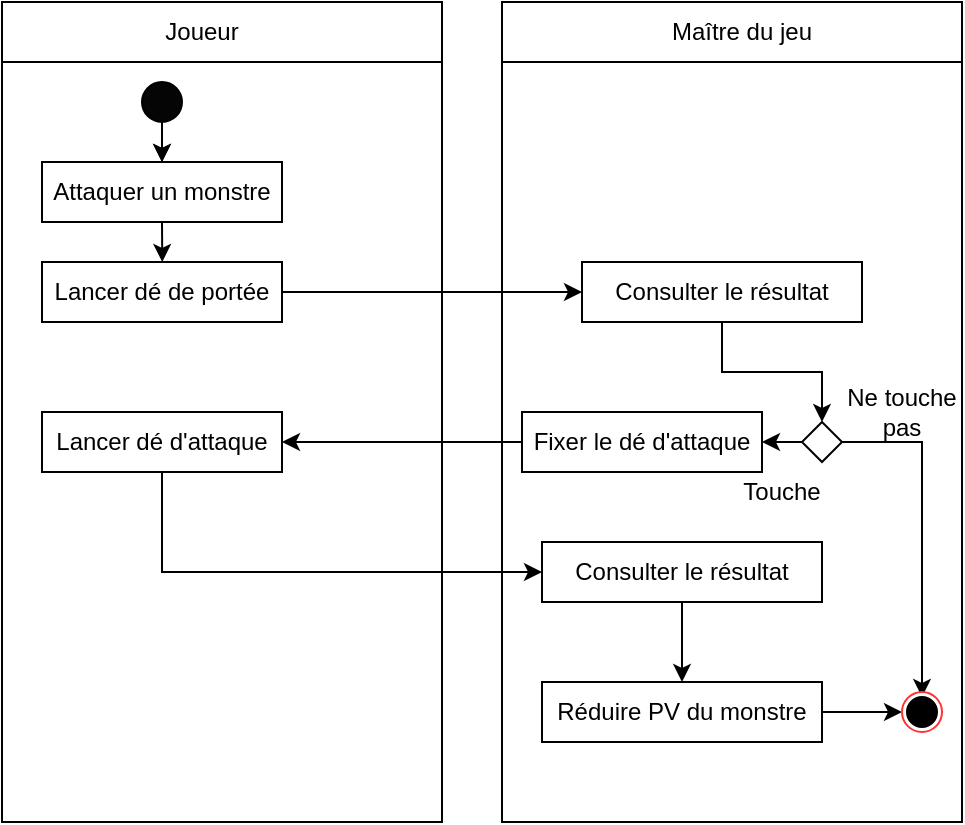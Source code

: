 <mxfile version="15.5.4" type="gitlab">
  <diagram id="prtHgNgQTEPvFCAcTncT" name="Page-1">
    <mxGraphModel dx="782" dy="392" grid="1" gridSize="10" guides="1" tooltips="1" connect="1" arrows="1" fold="1" page="1" pageScale="1" pageWidth="827" pageHeight="1169" math="0" shadow="0">
      <root>
        <mxCell id="0" />
        <mxCell id="1" parent="0" />
        <mxCell id="dNxyNK7c78bLwvsdeMH5-20" value="" style="swimlane;html=1;startSize=30;horizontal=0;direction=south;" parent="1" vertex="1">
          <mxGeometry x="100" y="20" width="220" height="410" as="geometry" />
        </mxCell>
        <mxCell id="dNxyNK7c78bLwvsdeMH5-25" value="" style="edgeStyle=orthogonalEdgeStyle;rounded=0;orthogonalLoop=1;jettySize=auto;html=1;" parent="dNxyNK7c78bLwvsdeMH5-20" source="dNxyNK7c78bLwvsdeMH5-23" target="dNxyNK7c78bLwvsdeMH5-24" edge="1">
          <mxGeometry relative="1" as="geometry" />
        </mxCell>
        <mxCell id="J39Onw61LdUo2yiXsuy2-3" value="" style="edgeStyle=orthogonalEdgeStyle;rounded=0;orthogonalLoop=1;jettySize=auto;html=1;" parent="dNxyNK7c78bLwvsdeMH5-20" source="dNxyNK7c78bLwvsdeMH5-23" target="dNxyNK7c78bLwvsdeMH5-24" edge="1">
          <mxGeometry relative="1" as="geometry" />
        </mxCell>
        <mxCell id="dNxyNK7c78bLwvsdeMH5-23" value="" style="ellipse;whiteSpace=wrap;html=1;fillColor=#050505;" parent="dNxyNK7c78bLwvsdeMH5-20" vertex="1">
          <mxGeometry x="70" y="40" width="20" height="20" as="geometry" />
        </mxCell>
        <mxCell id="dNxyNK7c78bLwvsdeMH5-24" value="Attaquer un monstre" style="rounded=0;whiteSpace=wrap;html=1;fontFamily=Helvetica;fontSize=12;fontColor=#000000;align=center;" parent="dNxyNK7c78bLwvsdeMH5-20" vertex="1">
          <mxGeometry x="20" y="80" width="120" height="30" as="geometry" />
        </mxCell>
        <mxCell id="J39Onw61LdUo2yiXsuy2-11" value="Lancer dé de portée" style="rounded=0;whiteSpace=wrap;html=1;fontFamily=Helvetica;fontSize=12;fontColor=#000000;align=center;" parent="dNxyNK7c78bLwvsdeMH5-20" vertex="1">
          <mxGeometry x="20" y="130" width="120" height="30" as="geometry" />
        </mxCell>
        <mxCell id="J39Onw61LdUo2yiXsuy2-37" value="Joueur" style="text;html=1;strokeColor=none;fillColor=none;align=center;verticalAlign=middle;whiteSpace=wrap;rounded=0;" parent="dNxyNK7c78bLwvsdeMH5-20" vertex="1">
          <mxGeometry x="70" width="60" height="30" as="geometry" />
        </mxCell>
        <mxCell id="J39Onw61LdUo2yiXsuy2-58" value="Lancer dé d&#39;attaque" style="rounded=0;whiteSpace=wrap;html=1;fontFamily=Helvetica;fontSize=12;fontColor=#000000;align=center;" parent="dNxyNK7c78bLwvsdeMH5-20" vertex="1">
          <mxGeometry x="20" y="205" width="120" height="30" as="geometry" />
        </mxCell>
        <mxCell id="dNxyNK7c78bLwvsdeMH5-21" value="" style="swimlane;html=1;startSize=30;horizontal=0;direction=south;" parent="1" vertex="1">
          <mxGeometry x="350" y="20" width="230" height="410" as="geometry" />
        </mxCell>
        <mxCell id="J39Onw61LdUo2yiXsuy2-46" style="edgeStyle=orthogonalEdgeStyle;rounded=0;orthogonalLoop=1;jettySize=auto;html=1;exitX=0.5;exitY=1;exitDx=0;exitDy=0;entryX=0.5;entryY=0;entryDx=0;entryDy=0;strokeColor=default;" parent="dNxyNK7c78bLwvsdeMH5-21" source="dNxyNK7c78bLwvsdeMH5-26" target="dNxyNK7c78bLwvsdeMH5-28" edge="1">
          <mxGeometry relative="1" as="geometry" />
        </mxCell>
        <mxCell id="dNxyNK7c78bLwvsdeMH5-26" value="Consulter le résultat" style="rounded=0;whiteSpace=wrap;html=1;fontFamily=Helvetica;fontSize=12;fontColor=#000000;align=center;" parent="dNxyNK7c78bLwvsdeMH5-21" vertex="1">
          <mxGeometry x="40" y="130" width="140" height="30" as="geometry" />
        </mxCell>
        <mxCell id="J39Onw61LdUo2yiXsuy2-36" value="Ne touche pas" style="text;html=1;strokeColor=none;fillColor=none;align=center;verticalAlign=middle;whiteSpace=wrap;rounded=0;" parent="dNxyNK7c78bLwvsdeMH5-21" vertex="1">
          <mxGeometry x="170" y="190" width="60" height="30" as="geometry" />
        </mxCell>
        <mxCell id="J39Onw61LdUo2yiXsuy2-38" value="Maître du jeu" style="text;html=1;strokeColor=none;fillColor=none;align=center;verticalAlign=middle;whiteSpace=wrap;rounded=0;" parent="dNxyNK7c78bLwvsdeMH5-21" vertex="1">
          <mxGeometry x="80" width="80" height="30" as="geometry" />
        </mxCell>
        <mxCell id="J39Onw61LdUo2yiXsuy2-57" style="edgeStyle=orthogonalEdgeStyle;rounded=0;orthogonalLoop=1;jettySize=auto;html=1;exitX=0;exitY=0.5;exitDx=0;exitDy=0;entryX=1;entryY=0.5;entryDx=0;entryDy=0;strokeColor=default;" parent="dNxyNK7c78bLwvsdeMH5-21" source="dNxyNK7c78bLwvsdeMH5-28" target="J39Onw61LdUo2yiXsuy2-56" edge="1">
          <mxGeometry relative="1" as="geometry" />
        </mxCell>
        <mxCell id="mxRCCnYf_BBBWKZCkCyF-1" style="edgeStyle=orthogonalEdgeStyle;rounded=0;orthogonalLoop=1;jettySize=auto;html=1;entryX=0.5;entryY=0;entryDx=0;entryDy=0;" edge="1" parent="dNxyNK7c78bLwvsdeMH5-21" source="dNxyNK7c78bLwvsdeMH5-28" target="6XzFexAjI2Mnx5qQz2K5-2">
          <mxGeometry relative="1" as="geometry" />
        </mxCell>
        <mxCell id="dNxyNK7c78bLwvsdeMH5-28" value="" style="rhombus;whiteSpace=wrap;html=1;fontFamily=Helvetica;fontSize=12;fontColor=#000000;align=center;" parent="dNxyNK7c78bLwvsdeMH5-21" vertex="1">
          <mxGeometry x="150" y="210" width="20" height="20" as="geometry" />
        </mxCell>
        <mxCell id="J39Onw61LdUo2yiXsuy2-56" value="Fixer le dé d&#39;attaque" style="rounded=0;whiteSpace=wrap;html=1;fontFamily=Helvetica;fontSize=12;fontColor=#000000;align=center;" parent="dNxyNK7c78bLwvsdeMH5-21" vertex="1">
          <mxGeometry x="10" y="205" width="120" height="30" as="geometry" />
        </mxCell>
        <mxCell id="AuIjOvwgTR6ZOv5ghJeT-15" style="edgeStyle=orthogonalEdgeStyle;rounded=0;orthogonalLoop=1;jettySize=auto;html=1;exitX=0.5;exitY=1;exitDx=0;exitDy=0;entryX=0.5;entryY=0;entryDx=0;entryDy=0;" parent="dNxyNK7c78bLwvsdeMH5-21" source="AuIjOvwgTR6ZOv5ghJeT-1" target="AuIjOvwgTR6ZOv5ghJeT-14" edge="1">
          <mxGeometry relative="1" as="geometry" />
        </mxCell>
        <mxCell id="AuIjOvwgTR6ZOv5ghJeT-1" value="Consulter le résultat" style="rounded=0;whiteSpace=wrap;html=1;fontFamily=Helvetica;fontSize=12;fontColor=#000000;align=center;" parent="dNxyNK7c78bLwvsdeMH5-21" vertex="1">
          <mxGeometry x="20" y="270" width="140" height="30" as="geometry" />
        </mxCell>
        <mxCell id="AuIjOvwgTR6ZOv5ghJeT-30" style="edgeStyle=orthogonalEdgeStyle;rounded=0;orthogonalLoop=1;jettySize=auto;html=1;exitX=1;exitY=0.5;exitDx=0;exitDy=0;entryX=0;entryY=0.5;entryDx=0;entryDy=0;" parent="dNxyNK7c78bLwvsdeMH5-21" source="AuIjOvwgTR6ZOv5ghJeT-14" target="AuIjOvwgTR6ZOv5ghJeT-29" edge="1">
          <mxGeometry relative="1" as="geometry" />
        </mxCell>
        <mxCell id="AuIjOvwgTR6ZOv5ghJeT-14" value="Réduire PV du monstre" style="rounded=0;whiteSpace=wrap;html=1;fontFamily=Helvetica;fontSize=12;fontColor=#000000;align=center;" parent="dNxyNK7c78bLwvsdeMH5-21" vertex="1">
          <mxGeometry x="20" y="340" width="140" height="30" as="geometry" />
        </mxCell>
        <mxCell id="AuIjOvwgTR6ZOv5ghJeT-29" value="" style="ellipse;whiteSpace=wrap;html=1;strokeColor=#FF3333;" parent="dNxyNK7c78bLwvsdeMH5-21" vertex="1">
          <mxGeometry x="200" y="345" width="20" height="20" as="geometry" />
        </mxCell>
        <mxCell id="AuIjOvwgTR6ZOv5ghJeT-31" value="Touche" style="text;html=1;strokeColor=none;fillColor=none;align=center;verticalAlign=middle;whiteSpace=wrap;rounded=0;" parent="dNxyNK7c78bLwvsdeMH5-21" vertex="1">
          <mxGeometry x="110" y="230" width="60" height="30" as="geometry" />
        </mxCell>
        <mxCell id="6XzFexAjI2Mnx5qQz2K5-2" value="" style="ellipse;whiteSpace=wrap;html=1;aspect=fixed;strokeColor=#000000;fillColor=#000000;" parent="dNxyNK7c78bLwvsdeMH5-21" vertex="1">
          <mxGeometry x="202.5" y="347.5" width="15" height="15" as="geometry" />
        </mxCell>
        <mxCell id="J39Onw61LdUo2yiXsuy2-5" style="edgeStyle=orthogonalEdgeStyle;rounded=0;orthogonalLoop=1;jettySize=auto;html=1;exitX=0.5;exitY=1;exitDx=0;exitDy=0;" parent="1" source="dNxyNK7c78bLwvsdeMH5-24" edge="1">
          <mxGeometry relative="1" as="geometry">
            <mxPoint x="180.143" y="150" as="targetPoint" />
          </mxGeometry>
        </mxCell>
        <mxCell id="J39Onw61LdUo2yiXsuy2-59" style="edgeStyle=orthogonalEdgeStyle;rounded=0;orthogonalLoop=1;jettySize=auto;html=1;exitX=0;exitY=0.5;exitDx=0;exitDy=0;entryX=1;entryY=0.5;entryDx=0;entryDy=0;strokeColor=default;" parent="1" source="J39Onw61LdUo2yiXsuy2-56" target="J39Onw61LdUo2yiXsuy2-58" edge="1">
          <mxGeometry relative="1" as="geometry" />
        </mxCell>
        <mxCell id="AuIjOvwgTR6ZOv5ghJeT-2" style="edgeStyle=orthogonalEdgeStyle;rounded=0;orthogonalLoop=1;jettySize=auto;html=1;exitX=0.5;exitY=1;exitDx=0;exitDy=0;entryX=0;entryY=0.5;entryDx=0;entryDy=0;" parent="1" source="J39Onw61LdUo2yiXsuy2-58" target="AuIjOvwgTR6ZOv5ghJeT-1" edge="1">
          <mxGeometry relative="1" as="geometry" />
        </mxCell>
        <mxCell id="AuIjOvwgTR6ZOv5ghJeT-32" style="edgeStyle=orthogonalEdgeStyle;rounded=0;orthogonalLoop=1;jettySize=auto;html=1;exitX=1;exitY=0.5;exitDx=0;exitDy=0;entryX=0;entryY=0.5;entryDx=0;entryDy=0;" parent="1" source="J39Onw61LdUo2yiXsuy2-11" target="dNxyNK7c78bLwvsdeMH5-26" edge="1">
          <mxGeometry relative="1" as="geometry" />
        </mxCell>
      </root>
    </mxGraphModel>
  </diagram>
</mxfile>
